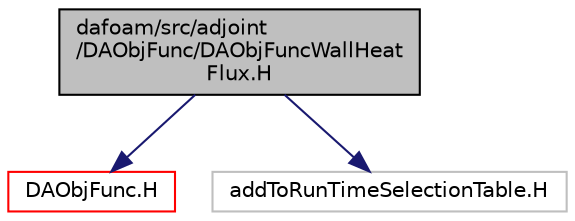 digraph "dafoam/src/adjoint/DAObjFunc/DAObjFuncWallHeatFlux.H"
{
  bgcolor="transparent";
  edge [fontname="Helvetica",fontsize="10",labelfontname="Helvetica",labelfontsize="10"];
  node [fontname="Helvetica",fontsize="10",shape=record];
  Node0 [label="dafoam/src/adjoint\l/DAObjFunc/DAObjFuncWallHeat\lFlux.H",height=0.2,width=0.4,color="black", fillcolor="grey75", style="filled", fontcolor="black"];
  Node0 -> Node1 [color="midnightblue",fontsize="10",style="solid",fontname="Helvetica"];
  Node1 [label="DAObjFunc.H",height=0.2,width=0.4,color="red",URL="$DAObjFunc_8H.html"];
  Node0 -> Node33 [color="midnightblue",fontsize="10",style="solid",fontname="Helvetica"];
  Node33 [label="addToRunTimeSelectionTable.H",height=0.2,width=0.4,color="grey75"];
}
